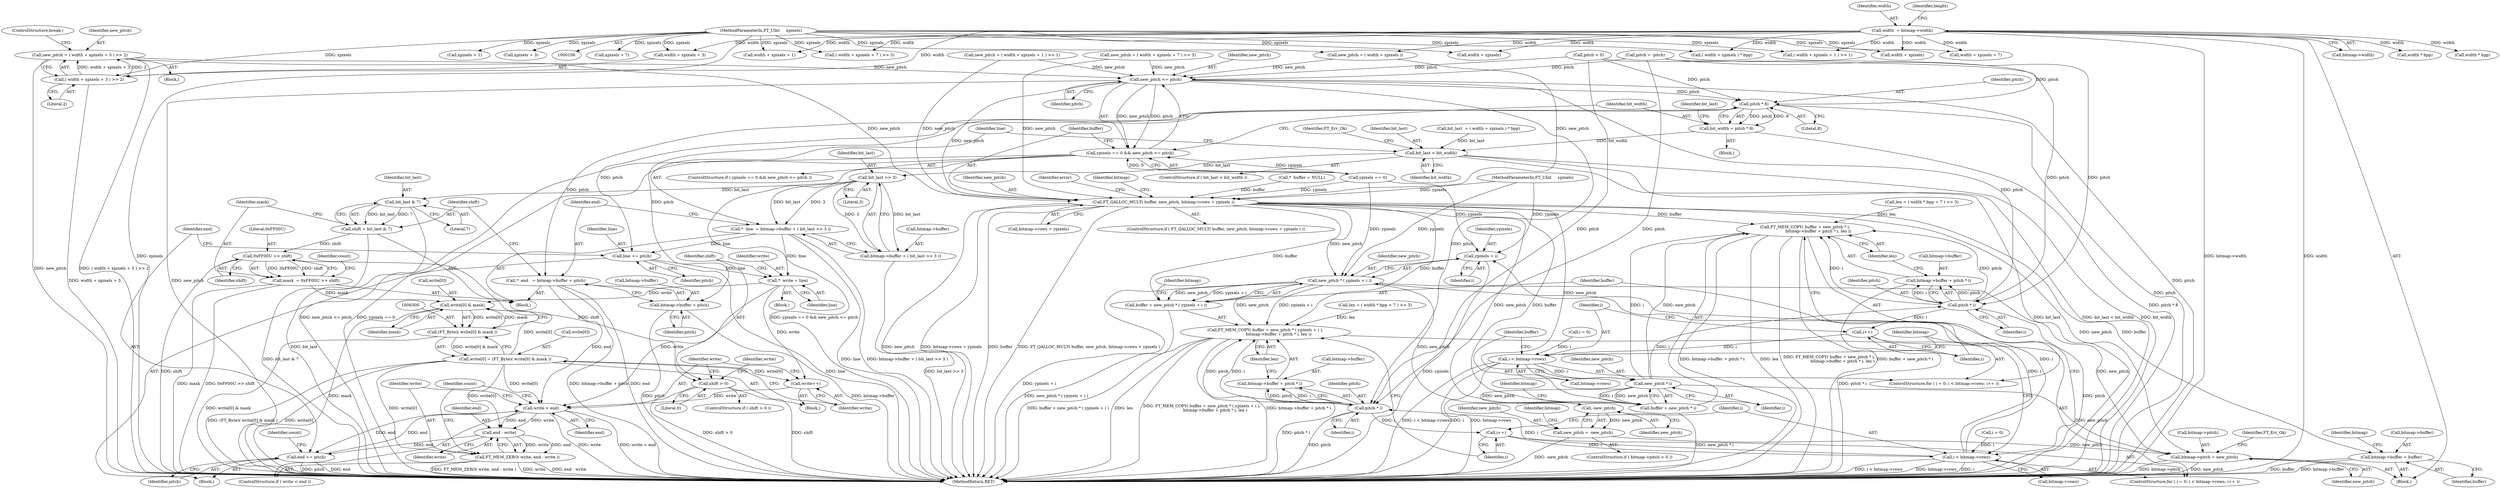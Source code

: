 digraph "1_savannah_b3500af717010137046ec4076d1e1c0641e33727_2@integer" {
"1000169" [label="(Call,new_pitch = ( width + xpixels + 3 ) >> 2)"];
"1000171" [label="(Call,( width + xpixels + 3 ) >> 2)"];
"1000123" [label="(Call,width  = bitmap->width)"];
"1000109" [label="(MethodParameterIn,FT_UInt     xpixels)"];
"1000214" [label="(Call,new_pitch <= pitch)"];
"1000210" [label="(Call,ypixels == 0 && new_pitch <= pitch)"];
"1000221" [label="(Call,pitch * 8)"];
"1000219" [label="(Call,bit_width = pitch * 8)"];
"1000233" [label="(Call,bit_last < bit_width)"];
"1000244" [label="(Call,bit_last >> 3)"];
"1000238" [label="(Call,*  line  = bitmap->buffer + ( bit_last >> 3 ))"];
"1000279" [label="(Call,line += pitch)"];
"1000287" [label="(Call,*  write = line)"];
"1000301" [label="(Call,write[0] & mask)"];
"1000299" [label="(Call,(FT_Byte)( write[0] & mask ))"];
"1000295" [label="(Call,write[0] = (FT_Byte)( write[0] & mask ))"];
"1000306" [label="(Call,write++)"];
"1000309" [label="(Call,write < end)"];
"1000282" [label="(Call,end += pitch)"];
"1000314" [label="(Call,end - write)"];
"1000312" [label="(Call,FT_MEM_ZERO( write, end - write ))"];
"1000240" [label="(Call,bitmap->buffer + ( bit_last >> 3 ))"];
"1000258" [label="(Call,bit_last & 7)"];
"1000256" [label="(Call,shift = bit_last & 7)"];
"1000264" [label="(Call,0xFF00U >> shift)"];
"1000262" [label="(Call,mask  = 0xFF00U >> shift)"];
"1000291" [label="(Call,shift > 0)"];
"1000248" [label="(Call,*  end   = bitmap->buffer + pitch)"];
"1000250" [label="(Call,bitmap->buffer + pitch)"];
"1000320" [label="(Call,FT_QALLOC_MULT( buffer, new_pitch, bitmap->rows + ypixels ))"];
"1000358" [label="(Call,FT_MEM_COPY( buffer + new_pitch * ( ypixels + i ),\n                     bitmap->buffer + pitch * i, len ))"];
"1000359" [label="(Call,buffer + new_pitch * ( ypixels + i ))"];
"1000361" [label="(Call,new_pitch * ( ypixels + i ))"];
"1000428" [label="(Call,-new_pitch)"];
"1000426" [label="(Call,new_pitch = -new_pitch)"];
"1000430" [label="(Call,bitmap->pitch = new_pitch)"];
"1000397" [label="(Call,FT_MEM_COPY( buffer + new_pitch * i,\n                     bitmap->buffer + pitch * i, len ))"];
"1000398" [label="(Call,buffer + new_pitch * i)"];
"1000400" [label="(Call,new_pitch * i)"];
"1000407" [label="(Call,pitch * i)"];
"1000395" [label="(Call,i++)"];
"1000390" [label="(Call,i < bitmap->rows)"];
"1000403" [label="(Call,bitmap->buffer + pitch * i)"];
"1000415" [label="(Call,bitmap->buffer = buffer)"];
"1000370" [label="(Call,pitch * i)"];
"1000356" [label="(Call,i++)"];
"1000351" [label="(Call,i < bitmap->rows)"];
"1000363" [label="(Call,ypixels + i)"];
"1000366" [label="(Call,bitmap->buffer + pitch * i)"];
"1000251" [label="(Call,bitmap->buffer)"];
"1000363" [label="(Call,ypixels + i)"];
"1000391" [label="(Identifier,i)"];
"1000386" [label="(ControlStructure,for ( i = 0; i < bitmap->rows; i++ ))"];
"1000124" [label="(Identifier,width)"];
"1000371" [label="(Identifier,pitch)"];
"1000171" [label="(Call,( width + xpixels + 3 ) >> 2)"];
"1000370" [label="(Call,pitch * i)"];
"1000359" [label="(Call,buffer + new_pitch * ( ypixels + i ))"];
"1000232" [label="(ControlStructure,if ( bit_last < bit_width ))"];
"1000222" [label="(Identifier,pitch)"];
"1000256" [label="(Call,shift = bit_last & 7)"];
"1000297" [label="(Identifier,write)"];
"1000377" [label="(Call,len = ( width * bpp + 7 ) >> 3)"];
"1000186" [label="(Call,width + xpixels + 1)"];
"1000437" [label="(MethodReturn,RET)"];
"1000373" [label="(Identifier,len)"];
"1000296" [label="(Call,write[0])"];
"1000428" [label="(Call,-new_pitch)"];
"1000396" [label="(Identifier,i)"];
"1000258" [label="(Call,bit_last & 7)"];
"1000419" [label="(Identifier,buffer)"];
"1000125" [label="(Call,bitmap->width)"];
"1000416" [label="(Call,bitmap->buffer)"];
"1000315" [label="(Identifier,end)"];
"1000199" [label="(Call,new_pitch = ( width + xpixels ))"];
"1000214" [label="(Call,new_pitch <= pitch)"];
"1000348" [label="(Call,i = 0)"];
"1000150" [label="(Block,)"];
"1000172" [label="(Call,width + xpixels + 3)"];
"1000309" [label="(Call,write < end)"];
"1000209" [label="(ControlStructure,if ( ypixels == 0 && new_pitch <= pitch ))"];
"1000357" [label="(Identifier,i)"];
"1000353" [label="(Call,bitmap->rows)"];
"1000306" [label="(Call,write++)"];
"1000420" [label="(ControlStructure,if ( bitmap->pitch < 0 ))"];
"1000266" [label="(Identifier,shift)"];
"1000241" [label="(Call,bitmap->buffer)"];
"1000215" [label="(Identifier,new_pitch)"];
"1000399" [label="(Identifier,buffer)"];
"1000390" [label="(Call,i < bitmap->rows)"];
"1000395" [label="(Call,i++)"];
"1000323" [label="(Call,bitmap->rows + ypixels)"];
"1000234" [label="(Identifier,bit_last)"];
"1000312" [label="(Call,FT_MEM_ZERO( write, end - write ))"];
"1000356" [label="(Call,i++)"];
"1000236" [label="(Block,)"];
"1000177" [label="(Literal,2)"];
"1000316" [label="(Identifier,write)"];
"1000263" [label="(Identifier,mask)"];
"1000305" [label="(Identifier,mask)"];
"1000239" [label="(Identifier,line)"];
"1000362" [label="(Identifier,new_pitch)"];
"1000155" [label="(Call,new_pitch = ( width + xpixels + 7 ) >> 3)"];
"1000282" [label="(Call,end += pitch)"];
"1000285" [label="(Block,)"];
"1000408" [label="(Identifier,pitch)"];
"1000409" [label="(Identifier,i)"];
"1000188" [label="(Call,xpixels + 1)"];
"1000392" [label="(Call,bitmap->rows)"];
"1000311" [label="(Identifier,end)"];
"1000265" [label="(Literal,0xFF00U)"];
"1000308" [label="(ControlStructure,if ( write < end ))"];
"1000372" [label="(Identifier,i)"];
"1000295" [label="(Call,write[0] = (FT_Byte)( write[0] & mask ))"];
"1000219" [label="(Call,bit_width = pitch * 8)"];
"1000434" [label="(Identifier,new_pitch)"];
"1000248" [label="(Call,*  end   = bitmap->buffer + pitch)"];
"1000329" [label="(Identifier,error)"];
"1000260" [label="(Literal,7)"];
"1000436" [label="(Identifier,FT_Err_Ok)"];
"1000397" [label="(Call,FT_MEM_COPY( buffer + new_pitch * i,\n                     bitmap->buffer + pitch * i, len ))"];
"1000226" [label="(Identifier,bit_last)"];
"1000293" [label="(Literal,0)"];
"1000307" [label="(Identifier,write)"];
"1000278" [label="(Block,)"];
"1000269" [label="(Identifier,count)"];
"1000367" [label="(Call,bitmap->buffer)"];
"1000240" [label="(Call,bitmap->buffer + ( bit_last >> 3 ))"];
"1000302" [label="(Call,write[0])"];
"1000368" [label="(Identifier,bitmap)"];
"1000352" [label="(Identifier,i)"];
"1000410" [label="(Identifier,len)"];
"1000333" [label="(Identifier,bitmap)"];
"1000160" [label="(Call,xpixels + 7)"];
"1000120" [label="(Call,*  buffer = NULL)"];
"1000310" [label="(Identifier,write)"];
"1000185" [label="(Call,( width + xpixels + 1 ) >> 1)"];
"1000347" [label="(ControlStructure,for ( i = 0; i < bitmap->rows; i++ ))"];
"1000249" [label="(Identifier,end)"];
"1000129" [label="(Identifier,height)"];
"1000228" [label="(Call,width + xpixels)"];
"1000358" [label="(Call,FT_MEM_COPY( buffer + new_pitch * ( ypixels + i ),\n                     bitmap->buffer + pitch * i, len ))"];
"1000361" [label="(Call,new_pitch * ( ypixels + i ))"];
"1000225" [label="(Call,bit_last  = ( width + xpixels ) * bpp)"];
"1000244" [label="(Call,bit_last >> 3)"];
"1000233" [label="(Call,bit_last < bit_width)"];
"1000351" [label="(Call,i < bitmap->rows)"];
"1000142" [label="(Call,pitch = -pitch)"];
"1000183" [label="(Call,new_pitch = ( width + xpixels + 1 ) >> 1)"];
"1000401" [label="(Identifier,new_pitch)"];
"1000423" [label="(Identifier,bitmap)"];
"1000288" [label="(Identifier,write)"];
"1000110" [label="(MethodParameterIn,FT_UInt     ypixels)"];
"1000169" [label="(Call,new_pitch = ( width + xpixels + 3 ) >> 2)"];
"1000283" [label="(Identifier,end)"];
"1000319" [label="(ControlStructure,if ( FT_QALLOC_MULT( buffer, new_pitch, bitmap->rows + ypixels ) ))"];
"1000431" [label="(Call,bitmap->pitch)"];
"1000277" [label="(Identifier,count)"];
"1000158" [label="(Call,width + xpixels + 7)"];
"1000235" [label="(Identifier,bit_width)"];
"1000405" [label="(Identifier,bitmap)"];
"1000221" [label="(Call,pitch * 8)"];
"1000398" [label="(Call,buffer + new_pitch * i)"];
"1000123" [label="(Call,width  = bitmap->width)"];
"1000220" [label="(Identifier,bit_width)"];
"1000238" [label="(Call,*  line  = bitmap->buffer + ( bit_last >> 3 ))"];
"1000245" [label="(Identifier,bit_last)"];
"1000246" [label="(Literal,3)"];
"1000262" [label="(Call,mask  = 0xFF00U >> shift)"];
"1000415" [label="(Call,bitmap->buffer = buffer)"];
"1000387" [label="(Call,i = 0)"];
"1000157" [label="(Call,( width + xpixels + 7 ) >> 3)"];
"1000299" [label="(Call,(FT_Byte)( write[0] & mask ))"];
"1000139" [label="(Call,pitch < 0)"];
"1000381" [label="(Call,width * bpp)"];
"1000294" [label="(Block,)"];
"1000259" [label="(Identifier,bit_last)"];
"1000257" [label="(Identifier,shift)"];
"1000250" [label="(Call,bitmap->buffer + pitch)"];
"1000210" [label="(Call,ypixels == 0 && new_pitch <= pitch)"];
"1000284" [label="(Identifier,pitch)"];
"1000201" [label="(Call,width + xpixels)"];
"1000402" [label="(Identifier,i)"];
"1000273" [label="(Identifier,count)"];
"1000301" [label="(Call,write[0] & mask)"];
"1000279" [label="(Call,line += pitch)"];
"1000178" [label="(ControlStructure,break;)"];
"1000290" [label="(ControlStructure,if ( shift > 0 ))"];
"1000320" [label="(Call,FT_QALLOC_MULT( buffer, new_pitch, bitmap->rows + ypixels ))"];
"1000264" [label="(Call,0xFF00U >> shift)"];
"1000281" [label="(Identifier,pitch)"];
"1000342" [label="(Call,width * bpp)"];
"1000223" [label="(Literal,8)"];
"1000227" [label="(Call,( width + xpixels ) * bpp)"];
"1000413" [label="(Identifier,bitmap)"];
"1000318" [label="(Identifier,FT_Err_Ok)"];
"1000403" [label="(Call,bitmap->buffer + pitch * i)"];
"1000216" [label="(Identifier,pitch)"];
"1000360" [label="(Identifier,buffer)"];
"1000291" [label="(Call,shift > 0)"];
"1000364" [label="(Identifier,ypixels)"];
"1000287" [label="(Call,*  write = line)"];
"1000280" [label="(Identifier,line)"];
"1000366" [label="(Call,bitmap->buffer + pitch * i)"];
"1000427" [label="(Identifier,new_pitch)"];
"1000109" [label="(MethodParameterIn,FT_UInt     xpixels)"];
"1000170" [label="(Identifier,new_pitch)"];
"1000400" [label="(Call,new_pitch * i)"];
"1000321" [label="(Identifier,buffer)"];
"1000174" [label="(Call,xpixels + 3)"];
"1000292" [label="(Identifier,shift)"];
"1000211" [label="(Call,ypixels == 0)"];
"1000254" [label="(Identifier,pitch)"];
"1000365" [label="(Identifier,i)"];
"1000314" [label="(Call,end - write)"];
"1000426" [label="(Call,new_pitch = -new_pitch)"];
"1000111" [label="(Block,)"];
"1000313" [label="(Identifier,write)"];
"1000322" [label="(Identifier,new_pitch)"];
"1000338" [label="(Call,len = ( width * bpp + 7 ) >> 3)"];
"1000430" [label="(Call,bitmap->pitch = new_pitch)"];
"1000289" [label="(Identifier,line)"];
"1000217" [label="(Block,)"];
"1000432" [label="(Identifier,bitmap)"];
"1000429" [label="(Identifier,new_pitch)"];
"1000407" [label="(Call,pitch * i)"];
"1000404" [label="(Call,bitmap->buffer)"];
"1000169" -> "1000150"  [label="AST: "];
"1000169" -> "1000171"  [label="CFG: "];
"1000170" -> "1000169"  [label="AST: "];
"1000171" -> "1000169"  [label="AST: "];
"1000178" -> "1000169"  [label="CFG: "];
"1000169" -> "1000437"  [label="DDG: ( width + xpixels + 3 ) >> 2"];
"1000169" -> "1000437"  [label="DDG: new_pitch"];
"1000171" -> "1000169"  [label="DDG: width + xpixels + 3"];
"1000171" -> "1000169"  [label="DDG: 2"];
"1000169" -> "1000214"  [label="DDG: new_pitch"];
"1000169" -> "1000320"  [label="DDG: new_pitch"];
"1000171" -> "1000177"  [label="CFG: "];
"1000172" -> "1000171"  [label="AST: "];
"1000177" -> "1000171"  [label="AST: "];
"1000171" -> "1000437"  [label="DDG: width + xpixels + 3"];
"1000123" -> "1000171"  [label="DDG: width"];
"1000109" -> "1000171"  [label="DDG: xpixels"];
"1000123" -> "1000111"  [label="AST: "];
"1000123" -> "1000125"  [label="CFG: "];
"1000124" -> "1000123"  [label="AST: "];
"1000125" -> "1000123"  [label="AST: "];
"1000129" -> "1000123"  [label="CFG: "];
"1000123" -> "1000437"  [label="DDG: bitmap->width"];
"1000123" -> "1000437"  [label="DDG: width"];
"1000123" -> "1000157"  [label="DDG: width"];
"1000123" -> "1000158"  [label="DDG: width"];
"1000123" -> "1000172"  [label="DDG: width"];
"1000123" -> "1000185"  [label="DDG: width"];
"1000123" -> "1000186"  [label="DDG: width"];
"1000123" -> "1000199"  [label="DDG: width"];
"1000123" -> "1000201"  [label="DDG: width"];
"1000123" -> "1000227"  [label="DDG: width"];
"1000123" -> "1000228"  [label="DDG: width"];
"1000123" -> "1000342"  [label="DDG: width"];
"1000123" -> "1000381"  [label="DDG: width"];
"1000109" -> "1000106"  [label="AST: "];
"1000109" -> "1000437"  [label="DDG: xpixels"];
"1000109" -> "1000157"  [label="DDG: xpixels"];
"1000109" -> "1000158"  [label="DDG: xpixels"];
"1000109" -> "1000160"  [label="DDG: xpixels"];
"1000109" -> "1000172"  [label="DDG: xpixels"];
"1000109" -> "1000174"  [label="DDG: xpixels"];
"1000109" -> "1000185"  [label="DDG: xpixels"];
"1000109" -> "1000186"  [label="DDG: xpixels"];
"1000109" -> "1000188"  [label="DDG: xpixels"];
"1000109" -> "1000199"  [label="DDG: xpixels"];
"1000109" -> "1000201"  [label="DDG: xpixels"];
"1000109" -> "1000227"  [label="DDG: xpixels"];
"1000109" -> "1000228"  [label="DDG: xpixels"];
"1000214" -> "1000210"  [label="AST: "];
"1000214" -> "1000216"  [label="CFG: "];
"1000215" -> "1000214"  [label="AST: "];
"1000216" -> "1000214"  [label="AST: "];
"1000210" -> "1000214"  [label="CFG: "];
"1000214" -> "1000437"  [label="DDG: pitch"];
"1000214" -> "1000437"  [label="DDG: new_pitch"];
"1000214" -> "1000210"  [label="DDG: new_pitch"];
"1000214" -> "1000210"  [label="DDG: pitch"];
"1000199" -> "1000214"  [label="DDG: new_pitch"];
"1000183" -> "1000214"  [label="DDG: new_pitch"];
"1000155" -> "1000214"  [label="DDG: new_pitch"];
"1000139" -> "1000214"  [label="DDG: pitch"];
"1000142" -> "1000214"  [label="DDG: pitch"];
"1000214" -> "1000221"  [label="DDG: pitch"];
"1000214" -> "1000320"  [label="DDG: new_pitch"];
"1000214" -> "1000370"  [label="DDG: pitch"];
"1000214" -> "1000407"  [label="DDG: pitch"];
"1000210" -> "1000209"  [label="AST: "];
"1000210" -> "1000211"  [label="CFG: "];
"1000211" -> "1000210"  [label="AST: "];
"1000220" -> "1000210"  [label="CFG: "];
"1000321" -> "1000210"  [label="CFG: "];
"1000210" -> "1000437"  [label="DDG: ypixels == 0 && new_pitch <= pitch"];
"1000210" -> "1000437"  [label="DDG: new_pitch <= pitch"];
"1000210" -> "1000437"  [label="DDG: ypixels == 0"];
"1000211" -> "1000210"  [label="DDG: ypixels"];
"1000211" -> "1000210"  [label="DDG: 0"];
"1000221" -> "1000219"  [label="AST: "];
"1000221" -> "1000223"  [label="CFG: "];
"1000222" -> "1000221"  [label="AST: "];
"1000223" -> "1000221"  [label="AST: "];
"1000219" -> "1000221"  [label="CFG: "];
"1000221" -> "1000437"  [label="DDG: pitch"];
"1000221" -> "1000219"  [label="DDG: pitch"];
"1000221" -> "1000219"  [label="DDG: 8"];
"1000139" -> "1000221"  [label="DDG: pitch"];
"1000142" -> "1000221"  [label="DDG: pitch"];
"1000221" -> "1000248"  [label="DDG: pitch"];
"1000221" -> "1000250"  [label="DDG: pitch"];
"1000221" -> "1000279"  [label="DDG: pitch"];
"1000219" -> "1000217"  [label="AST: "];
"1000220" -> "1000219"  [label="AST: "];
"1000226" -> "1000219"  [label="CFG: "];
"1000219" -> "1000437"  [label="DDG: pitch * 8"];
"1000219" -> "1000233"  [label="DDG: bit_width"];
"1000233" -> "1000232"  [label="AST: "];
"1000233" -> "1000235"  [label="CFG: "];
"1000234" -> "1000233"  [label="AST: "];
"1000235" -> "1000233"  [label="AST: "];
"1000239" -> "1000233"  [label="CFG: "];
"1000318" -> "1000233"  [label="CFG: "];
"1000233" -> "1000437"  [label="DDG: bit_last < bit_width"];
"1000233" -> "1000437"  [label="DDG: bit_width"];
"1000233" -> "1000437"  [label="DDG: bit_last"];
"1000225" -> "1000233"  [label="DDG: bit_last"];
"1000233" -> "1000244"  [label="DDG: bit_last"];
"1000244" -> "1000240"  [label="AST: "];
"1000244" -> "1000246"  [label="CFG: "];
"1000245" -> "1000244"  [label="AST: "];
"1000246" -> "1000244"  [label="AST: "];
"1000240" -> "1000244"  [label="CFG: "];
"1000244" -> "1000238"  [label="DDG: bit_last"];
"1000244" -> "1000238"  [label="DDG: 3"];
"1000244" -> "1000240"  [label="DDG: bit_last"];
"1000244" -> "1000240"  [label="DDG: 3"];
"1000244" -> "1000258"  [label="DDG: bit_last"];
"1000238" -> "1000236"  [label="AST: "];
"1000238" -> "1000240"  [label="CFG: "];
"1000239" -> "1000238"  [label="AST: "];
"1000240" -> "1000238"  [label="AST: "];
"1000249" -> "1000238"  [label="CFG: "];
"1000238" -> "1000437"  [label="DDG: line"];
"1000238" -> "1000437"  [label="DDG: bitmap->buffer + ( bit_last >> 3 )"];
"1000238" -> "1000279"  [label="DDG: line"];
"1000238" -> "1000287"  [label="DDG: line"];
"1000279" -> "1000278"  [label="AST: "];
"1000279" -> "1000281"  [label="CFG: "];
"1000280" -> "1000279"  [label="AST: "];
"1000281" -> "1000279"  [label="AST: "];
"1000283" -> "1000279"  [label="CFG: "];
"1000279" -> "1000437"  [label="DDG: line"];
"1000279" -> "1000287"  [label="DDG: line"];
"1000287" -> "1000285"  [label="AST: "];
"1000287" -> "1000289"  [label="CFG: "];
"1000288" -> "1000287"  [label="AST: "];
"1000289" -> "1000287"  [label="AST: "];
"1000292" -> "1000287"  [label="CFG: "];
"1000287" -> "1000301"  [label="DDG: write"];
"1000287" -> "1000306"  [label="DDG: write"];
"1000287" -> "1000309"  [label="DDG: write"];
"1000301" -> "1000299"  [label="AST: "];
"1000301" -> "1000305"  [label="CFG: "];
"1000302" -> "1000301"  [label="AST: "];
"1000305" -> "1000301"  [label="AST: "];
"1000299" -> "1000301"  [label="CFG: "];
"1000301" -> "1000437"  [label="DDG: mask"];
"1000301" -> "1000299"  [label="DDG: write[0]"];
"1000301" -> "1000299"  [label="DDG: mask"];
"1000295" -> "1000301"  [label="DDG: write[0]"];
"1000262" -> "1000301"  [label="DDG: mask"];
"1000299" -> "1000295"  [label="AST: "];
"1000300" -> "1000299"  [label="AST: "];
"1000295" -> "1000299"  [label="CFG: "];
"1000299" -> "1000437"  [label="DDG: write[0] & mask"];
"1000299" -> "1000295"  [label="DDG: write[0] & mask"];
"1000295" -> "1000294"  [label="AST: "];
"1000296" -> "1000295"  [label="AST: "];
"1000307" -> "1000295"  [label="CFG: "];
"1000295" -> "1000437"  [label="DDG: write[0]"];
"1000295" -> "1000437"  [label="DDG: (FT_Byte)( write[0] & mask )"];
"1000295" -> "1000306"  [label="DDG: write[0]"];
"1000295" -> "1000309"  [label="DDG: write[0]"];
"1000295" -> "1000312"  [label="DDG: write[0]"];
"1000295" -> "1000314"  [label="DDG: write[0]"];
"1000306" -> "1000294"  [label="AST: "];
"1000306" -> "1000307"  [label="CFG: "];
"1000307" -> "1000306"  [label="AST: "];
"1000310" -> "1000306"  [label="CFG: "];
"1000306" -> "1000309"  [label="DDG: write"];
"1000309" -> "1000308"  [label="AST: "];
"1000309" -> "1000311"  [label="CFG: "];
"1000310" -> "1000309"  [label="AST: "];
"1000311" -> "1000309"  [label="AST: "];
"1000313" -> "1000309"  [label="CFG: "];
"1000277" -> "1000309"  [label="CFG: "];
"1000309" -> "1000437"  [label="DDG: write"];
"1000309" -> "1000437"  [label="DDG: write < end"];
"1000309" -> "1000282"  [label="DDG: end"];
"1000282" -> "1000309"  [label="DDG: end"];
"1000248" -> "1000309"  [label="DDG: end"];
"1000309" -> "1000314"  [label="DDG: end"];
"1000309" -> "1000314"  [label="DDG: write"];
"1000282" -> "1000278"  [label="AST: "];
"1000282" -> "1000284"  [label="CFG: "];
"1000283" -> "1000282"  [label="AST: "];
"1000284" -> "1000282"  [label="AST: "];
"1000273" -> "1000282"  [label="CFG: "];
"1000282" -> "1000437"  [label="DDG: pitch"];
"1000282" -> "1000437"  [label="DDG: end"];
"1000314" -> "1000282"  [label="DDG: end"];
"1000314" -> "1000312"  [label="AST: "];
"1000314" -> "1000316"  [label="CFG: "];
"1000315" -> "1000314"  [label="AST: "];
"1000316" -> "1000314"  [label="AST: "];
"1000312" -> "1000314"  [label="CFG: "];
"1000314" -> "1000312"  [label="DDG: write"];
"1000314" -> "1000312"  [label="DDG: end"];
"1000312" -> "1000308"  [label="AST: "];
"1000313" -> "1000312"  [label="AST: "];
"1000277" -> "1000312"  [label="CFG: "];
"1000312" -> "1000437"  [label="DDG: FT_MEM_ZERO( write, end - write )"];
"1000312" -> "1000437"  [label="DDG: write"];
"1000312" -> "1000437"  [label="DDG: end - write"];
"1000241" -> "1000240"  [label="AST: "];
"1000240" -> "1000437"  [label="DDG: bit_last >> 3"];
"1000258" -> "1000256"  [label="AST: "];
"1000258" -> "1000260"  [label="CFG: "];
"1000259" -> "1000258"  [label="AST: "];
"1000260" -> "1000258"  [label="AST: "];
"1000256" -> "1000258"  [label="CFG: "];
"1000258" -> "1000437"  [label="DDG: bit_last"];
"1000258" -> "1000256"  [label="DDG: bit_last"];
"1000258" -> "1000256"  [label="DDG: 7"];
"1000256" -> "1000236"  [label="AST: "];
"1000257" -> "1000256"  [label="AST: "];
"1000263" -> "1000256"  [label="CFG: "];
"1000256" -> "1000437"  [label="DDG: bit_last & 7"];
"1000256" -> "1000264"  [label="DDG: shift"];
"1000264" -> "1000262"  [label="AST: "];
"1000264" -> "1000266"  [label="CFG: "];
"1000265" -> "1000264"  [label="AST: "];
"1000266" -> "1000264"  [label="AST: "];
"1000262" -> "1000264"  [label="CFG: "];
"1000264" -> "1000437"  [label="DDG: shift"];
"1000264" -> "1000262"  [label="DDG: 0xFF00U"];
"1000264" -> "1000262"  [label="DDG: shift"];
"1000264" -> "1000291"  [label="DDG: shift"];
"1000262" -> "1000236"  [label="AST: "];
"1000263" -> "1000262"  [label="AST: "];
"1000269" -> "1000262"  [label="CFG: "];
"1000262" -> "1000437"  [label="DDG: mask"];
"1000262" -> "1000437"  [label="DDG: 0xFF00U >> shift"];
"1000291" -> "1000290"  [label="AST: "];
"1000291" -> "1000293"  [label="CFG: "];
"1000292" -> "1000291"  [label="AST: "];
"1000293" -> "1000291"  [label="AST: "];
"1000297" -> "1000291"  [label="CFG: "];
"1000310" -> "1000291"  [label="CFG: "];
"1000291" -> "1000437"  [label="DDG: shift > 0"];
"1000291" -> "1000437"  [label="DDG: shift"];
"1000248" -> "1000236"  [label="AST: "];
"1000248" -> "1000250"  [label="CFG: "];
"1000249" -> "1000248"  [label="AST: "];
"1000250" -> "1000248"  [label="AST: "];
"1000257" -> "1000248"  [label="CFG: "];
"1000248" -> "1000437"  [label="DDG: bitmap->buffer + pitch"];
"1000248" -> "1000437"  [label="DDG: end"];
"1000250" -> "1000254"  [label="CFG: "];
"1000251" -> "1000250"  [label="AST: "];
"1000254" -> "1000250"  [label="AST: "];
"1000250" -> "1000437"  [label="DDG: bitmap->buffer"];
"1000250" -> "1000437"  [label="DDG: pitch"];
"1000320" -> "1000319"  [label="AST: "];
"1000320" -> "1000323"  [label="CFG: "];
"1000321" -> "1000320"  [label="AST: "];
"1000322" -> "1000320"  [label="AST: "];
"1000323" -> "1000320"  [label="AST: "];
"1000329" -> "1000320"  [label="CFG: "];
"1000333" -> "1000320"  [label="CFG: "];
"1000320" -> "1000437"  [label="DDG: new_pitch"];
"1000320" -> "1000437"  [label="DDG: bitmap->rows + ypixels"];
"1000320" -> "1000437"  [label="DDG: buffer"];
"1000320" -> "1000437"  [label="DDG: FT_QALLOC_MULT( buffer, new_pitch, bitmap->rows + ypixels )"];
"1000120" -> "1000320"  [label="DDG: buffer"];
"1000199" -> "1000320"  [label="DDG: new_pitch"];
"1000183" -> "1000320"  [label="DDG: new_pitch"];
"1000155" -> "1000320"  [label="DDG: new_pitch"];
"1000211" -> "1000320"  [label="DDG: ypixels"];
"1000110" -> "1000320"  [label="DDG: ypixels"];
"1000320" -> "1000358"  [label="DDG: buffer"];
"1000320" -> "1000359"  [label="DDG: buffer"];
"1000320" -> "1000361"  [label="DDG: new_pitch"];
"1000320" -> "1000397"  [label="DDG: buffer"];
"1000320" -> "1000398"  [label="DDG: buffer"];
"1000320" -> "1000400"  [label="DDG: new_pitch"];
"1000320" -> "1000415"  [label="DDG: buffer"];
"1000320" -> "1000428"  [label="DDG: new_pitch"];
"1000320" -> "1000430"  [label="DDG: new_pitch"];
"1000358" -> "1000347"  [label="AST: "];
"1000358" -> "1000373"  [label="CFG: "];
"1000359" -> "1000358"  [label="AST: "];
"1000366" -> "1000358"  [label="AST: "];
"1000373" -> "1000358"  [label="AST: "];
"1000357" -> "1000358"  [label="CFG: "];
"1000358" -> "1000437"  [label="DDG: len"];
"1000358" -> "1000437"  [label="DDG: FT_MEM_COPY( buffer + new_pitch * ( ypixels + i ),\n                     bitmap->buffer + pitch * i, len )"];
"1000358" -> "1000437"  [label="DDG: bitmap->buffer + pitch * i"];
"1000358" -> "1000437"  [label="DDG: buffer + new_pitch * ( ypixels + i )"];
"1000361" -> "1000358"  [label="DDG: new_pitch"];
"1000361" -> "1000358"  [label="DDG: ypixels + i"];
"1000370" -> "1000358"  [label="DDG: pitch"];
"1000370" -> "1000358"  [label="DDG: i"];
"1000338" -> "1000358"  [label="DDG: len"];
"1000359" -> "1000361"  [label="CFG: "];
"1000360" -> "1000359"  [label="AST: "];
"1000361" -> "1000359"  [label="AST: "];
"1000368" -> "1000359"  [label="CFG: "];
"1000359" -> "1000437"  [label="DDG: new_pitch * ( ypixels + i )"];
"1000361" -> "1000359"  [label="DDG: new_pitch"];
"1000361" -> "1000359"  [label="DDG: ypixels + i"];
"1000361" -> "1000363"  [label="CFG: "];
"1000362" -> "1000361"  [label="AST: "];
"1000363" -> "1000361"  [label="AST: "];
"1000361" -> "1000437"  [label="DDG: ypixels + i"];
"1000110" -> "1000361"  [label="DDG: ypixels"];
"1000211" -> "1000361"  [label="DDG: ypixels"];
"1000351" -> "1000361"  [label="DDG: i"];
"1000361" -> "1000428"  [label="DDG: new_pitch"];
"1000361" -> "1000430"  [label="DDG: new_pitch"];
"1000428" -> "1000426"  [label="AST: "];
"1000428" -> "1000429"  [label="CFG: "];
"1000429" -> "1000428"  [label="AST: "];
"1000426" -> "1000428"  [label="CFG: "];
"1000428" -> "1000426"  [label="DDG: new_pitch"];
"1000400" -> "1000428"  [label="DDG: new_pitch"];
"1000426" -> "1000420"  [label="AST: "];
"1000427" -> "1000426"  [label="AST: "];
"1000432" -> "1000426"  [label="CFG: "];
"1000426" -> "1000437"  [label="DDG: -new_pitch"];
"1000426" -> "1000430"  [label="DDG: new_pitch"];
"1000430" -> "1000111"  [label="AST: "];
"1000430" -> "1000434"  [label="CFG: "];
"1000431" -> "1000430"  [label="AST: "];
"1000434" -> "1000430"  [label="AST: "];
"1000436" -> "1000430"  [label="CFG: "];
"1000430" -> "1000437"  [label="DDG: new_pitch"];
"1000430" -> "1000437"  [label="DDG: bitmap->pitch"];
"1000400" -> "1000430"  [label="DDG: new_pitch"];
"1000397" -> "1000386"  [label="AST: "];
"1000397" -> "1000410"  [label="CFG: "];
"1000398" -> "1000397"  [label="AST: "];
"1000403" -> "1000397"  [label="AST: "];
"1000410" -> "1000397"  [label="AST: "];
"1000396" -> "1000397"  [label="CFG: "];
"1000397" -> "1000437"  [label="DDG: FT_MEM_COPY( buffer + new_pitch * i,\n                     bitmap->buffer + pitch * i, len )"];
"1000397" -> "1000437"  [label="DDG: buffer + new_pitch * i"];
"1000397" -> "1000437"  [label="DDG: bitmap->buffer + pitch * i"];
"1000397" -> "1000437"  [label="DDG: len"];
"1000400" -> "1000397"  [label="DDG: new_pitch"];
"1000400" -> "1000397"  [label="DDG: i"];
"1000407" -> "1000397"  [label="DDG: pitch"];
"1000407" -> "1000397"  [label="DDG: i"];
"1000377" -> "1000397"  [label="DDG: len"];
"1000398" -> "1000400"  [label="CFG: "];
"1000399" -> "1000398"  [label="AST: "];
"1000400" -> "1000398"  [label="AST: "];
"1000405" -> "1000398"  [label="CFG: "];
"1000398" -> "1000437"  [label="DDG: new_pitch * i"];
"1000400" -> "1000398"  [label="DDG: new_pitch"];
"1000400" -> "1000398"  [label="DDG: i"];
"1000400" -> "1000402"  [label="CFG: "];
"1000401" -> "1000400"  [label="AST: "];
"1000402" -> "1000400"  [label="AST: "];
"1000390" -> "1000400"  [label="DDG: i"];
"1000400" -> "1000407"  [label="DDG: i"];
"1000407" -> "1000403"  [label="AST: "];
"1000407" -> "1000409"  [label="CFG: "];
"1000408" -> "1000407"  [label="AST: "];
"1000409" -> "1000407"  [label="AST: "];
"1000403" -> "1000407"  [label="CFG: "];
"1000407" -> "1000437"  [label="DDG: pitch"];
"1000407" -> "1000395"  [label="DDG: i"];
"1000407" -> "1000403"  [label="DDG: pitch"];
"1000407" -> "1000403"  [label="DDG: i"];
"1000142" -> "1000407"  [label="DDG: pitch"];
"1000139" -> "1000407"  [label="DDG: pitch"];
"1000395" -> "1000386"  [label="AST: "];
"1000395" -> "1000396"  [label="CFG: "];
"1000396" -> "1000395"  [label="AST: "];
"1000391" -> "1000395"  [label="CFG: "];
"1000395" -> "1000390"  [label="DDG: i"];
"1000390" -> "1000386"  [label="AST: "];
"1000390" -> "1000392"  [label="CFG: "];
"1000391" -> "1000390"  [label="AST: "];
"1000392" -> "1000390"  [label="AST: "];
"1000399" -> "1000390"  [label="CFG: "];
"1000413" -> "1000390"  [label="CFG: "];
"1000390" -> "1000437"  [label="DDG: bitmap->rows"];
"1000390" -> "1000437"  [label="DDG: i < bitmap->rows"];
"1000390" -> "1000437"  [label="DDG: i"];
"1000387" -> "1000390"  [label="DDG: i"];
"1000404" -> "1000403"  [label="AST: "];
"1000410" -> "1000403"  [label="CFG: "];
"1000403" -> "1000437"  [label="DDG: pitch * i"];
"1000415" -> "1000111"  [label="AST: "];
"1000415" -> "1000419"  [label="CFG: "];
"1000416" -> "1000415"  [label="AST: "];
"1000419" -> "1000415"  [label="AST: "];
"1000423" -> "1000415"  [label="CFG: "];
"1000415" -> "1000437"  [label="DDG: bitmap->buffer"];
"1000415" -> "1000437"  [label="DDG: buffer"];
"1000370" -> "1000366"  [label="AST: "];
"1000370" -> "1000372"  [label="CFG: "];
"1000371" -> "1000370"  [label="AST: "];
"1000372" -> "1000370"  [label="AST: "];
"1000366" -> "1000370"  [label="CFG: "];
"1000370" -> "1000437"  [label="DDG: pitch"];
"1000370" -> "1000356"  [label="DDG: i"];
"1000370" -> "1000366"  [label="DDG: pitch"];
"1000370" -> "1000366"  [label="DDG: i"];
"1000139" -> "1000370"  [label="DDG: pitch"];
"1000142" -> "1000370"  [label="DDG: pitch"];
"1000351" -> "1000370"  [label="DDG: i"];
"1000356" -> "1000347"  [label="AST: "];
"1000356" -> "1000357"  [label="CFG: "];
"1000357" -> "1000356"  [label="AST: "];
"1000352" -> "1000356"  [label="CFG: "];
"1000356" -> "1000351"  [label="DDG: i"];
"1000351" -> "1000347"  [label="AST: "];
"1000351" -> "1000353"  [label="CFG: "];
"1000352" -> "1000351"  [label="AST: "];
"1000353" -> "1000351"  [label="AST: "];
"1000360" -> "1000351"  [label="CFG: "];
"1000413" -> "1000351"  [label="CFG: "];
"1000351" -> "1000437"  [label="DDG: i < bitmap->rows"];
"1000351" -> "1000437"  [label="DDG: bitmap->rows"];
"1000351" -> "1000437"  [label="DDG: i"];
"1000348" -> "1000351"  [label="DDG: i"];
"1000351" -> "1000363"  [label="DDG: i"];
"1000363" -> "1000365"  [label="CFG: "];
"1000364" -> "1000363"  [label="AST: "];
"1000365" -> "1000363"  [label="AST: "];
"1000363" -> "1000437"  [label="DDG: ypixels"];
"1000110" -> "1000363"  [label="DDG: ypixels"];
"1000211" -> "1000363"  [label="DDG: ypixels"];
"1000367" -> "1000366"  [label="AST: "];
"1000373" -> "1000366"  [label="CFG: "];
"1000366" -> "1000437"  [label="DDG: pitch * i"];
}
